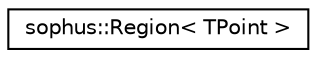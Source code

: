digraph "Graphical Class Hierarchy"
{
 // LATEX_PDF_SIZE
  edge [fontname="Helvetica",fontsize="10",labelfontname="Helvetica",labelfontsize="10"];
  node [fontname="Helvetica",fontsize="10",shape=record];
  rankdir="LR";
  Node0 [label="sophus::Region\< TPoint \>",height=0.2,width=0.4,color="black", fillcolor="white", style="filled",URL="$classsophus_1_1_region.html",tooltip="A region is a closed interval [a, b] with a being the lower bound (=min) and b being the upper bound ..."];
}
